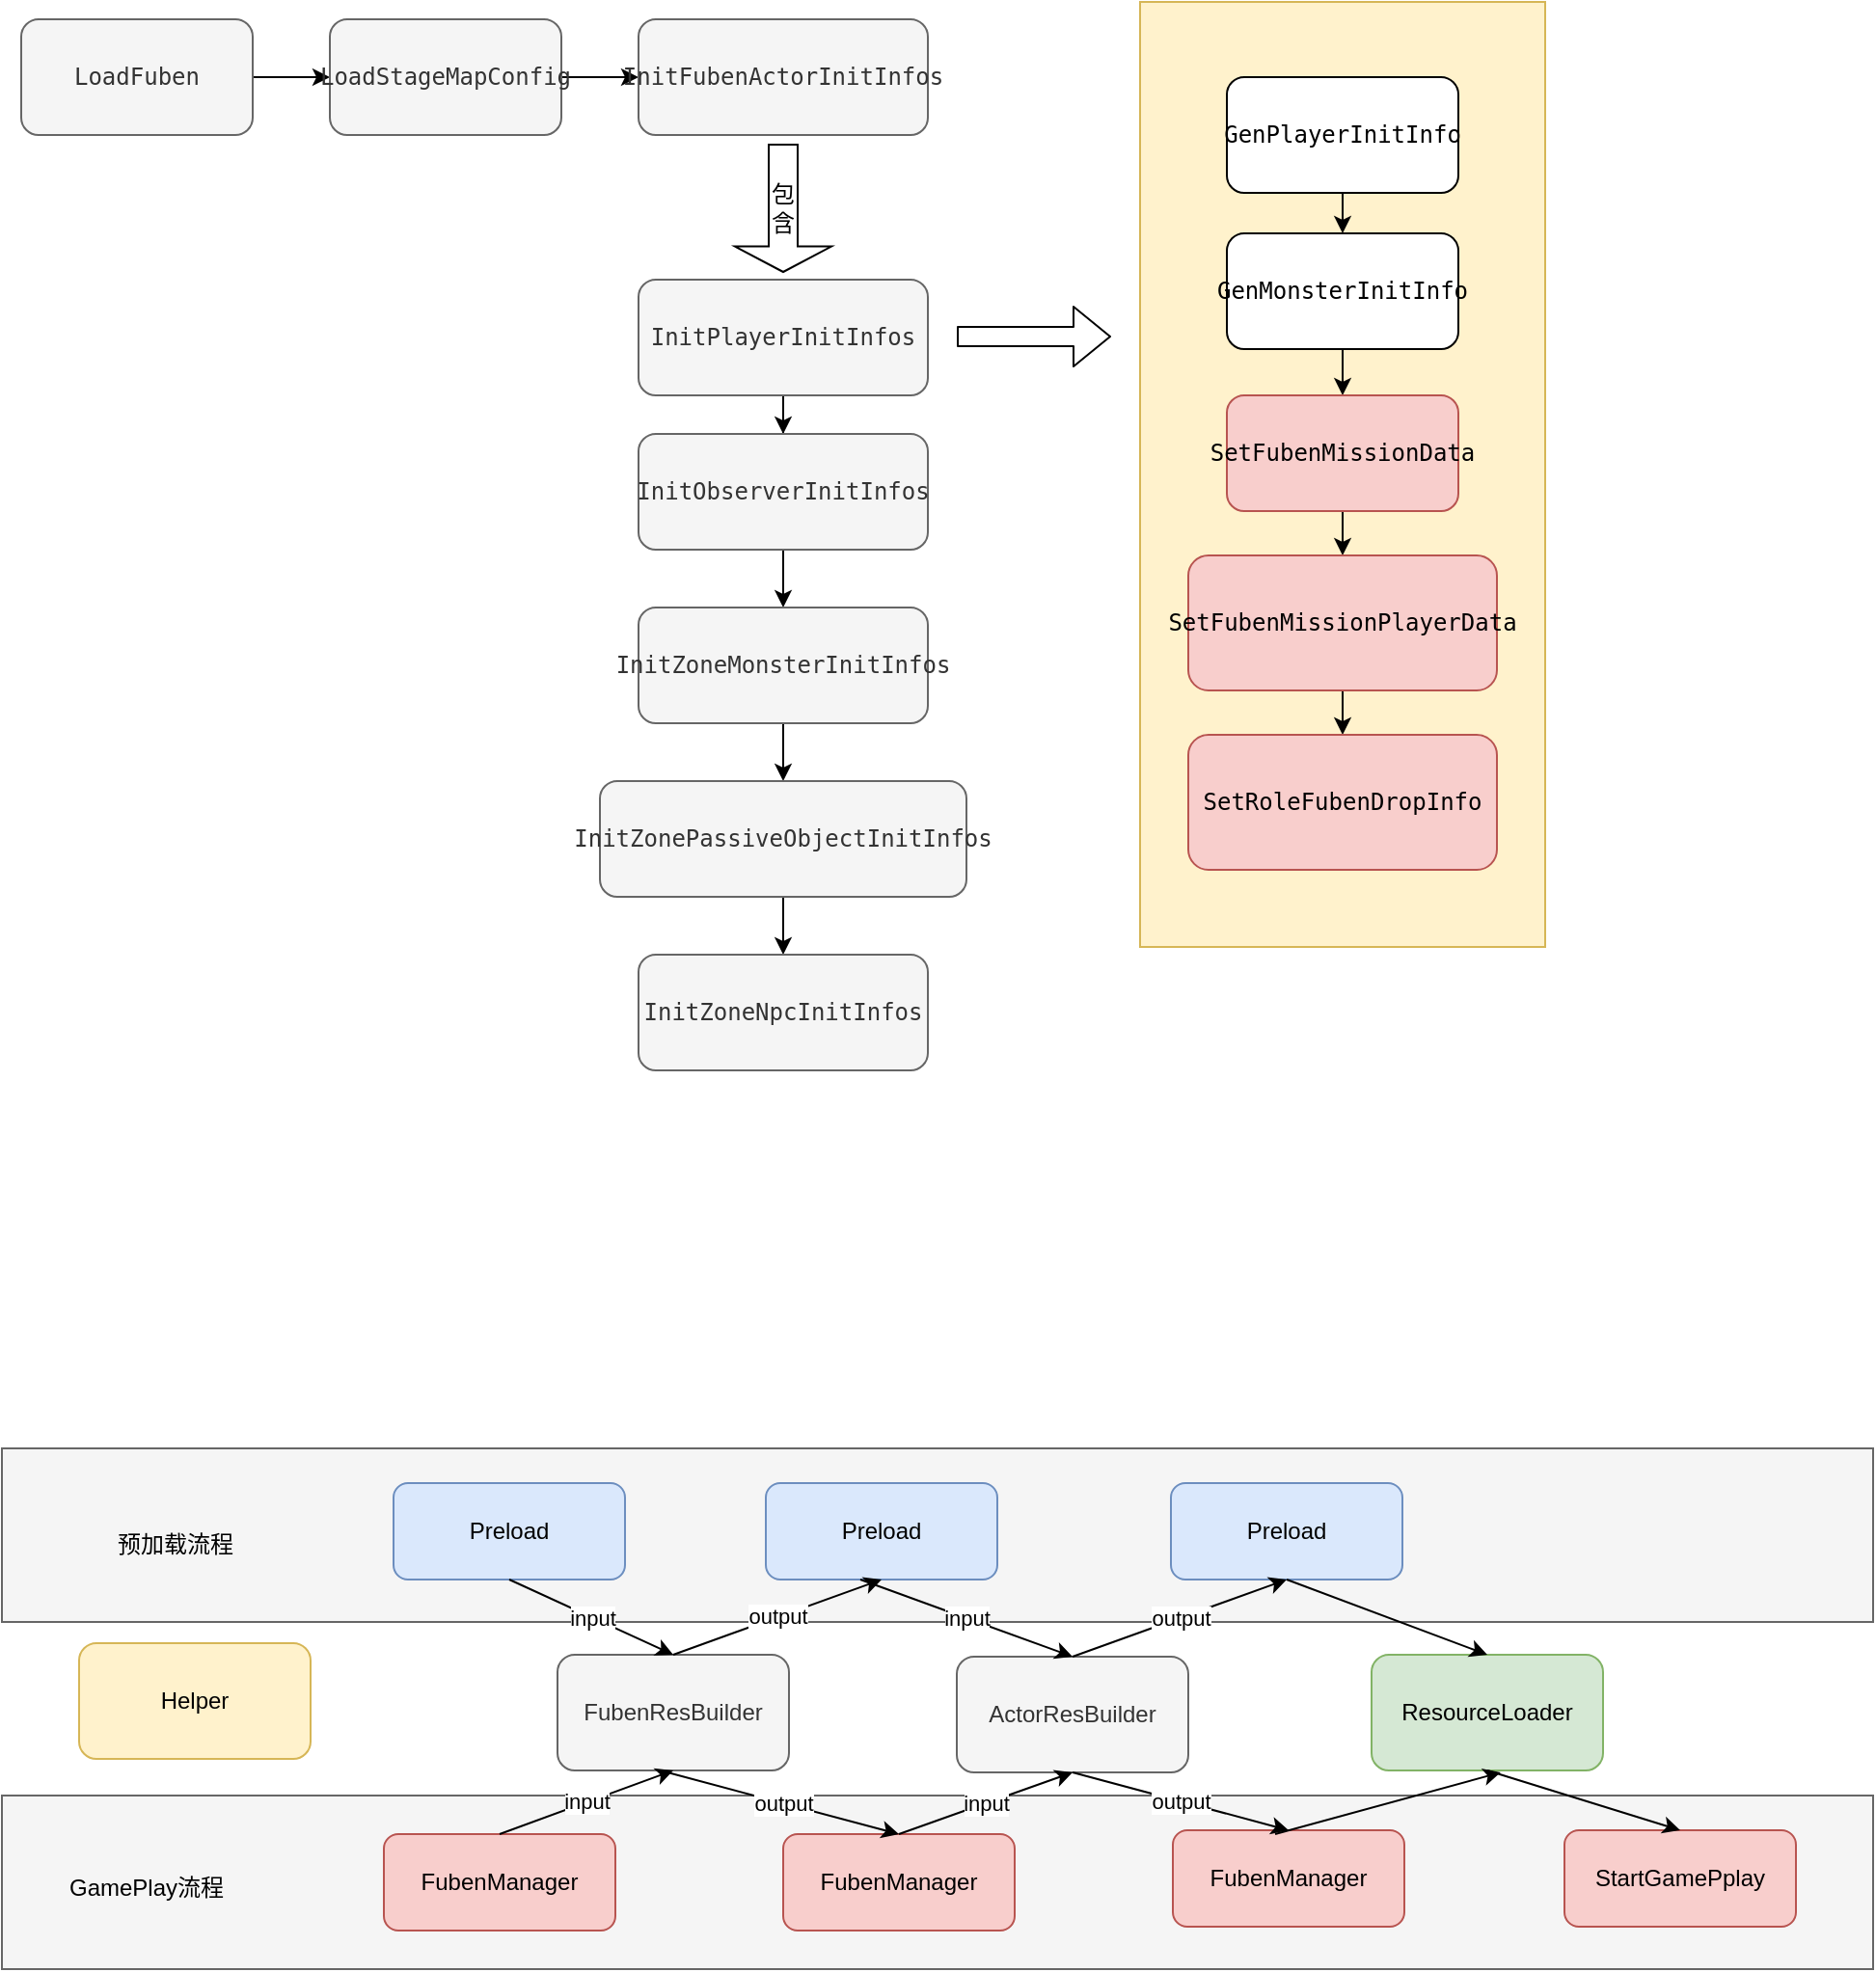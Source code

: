 <mxfile version="10.6.6" type="github"><diagram id="cmW9CTHABoQ3QhNMw0NT" name="第 1 页"><mxGraphModel dx="1394" dy="884" grid="1" gridSize="10" guides="1" tooltips="1" connect="1" arrows="1" fold="1" page="1" pageScale="1" pageWidth="827" pageHeight="1169" math="0" shadow="0"><root><mxCell id="0"/><mxCell id="1" parent="0"/><mxCell id="dbpU8otIZwNwlYAvo4RL-36" value="" style="rounded=0;whiteSpace=wrap;html=1;fillColor=#f5f5f5;strokeColor=#666666;fontColor=#333333;" vertex="1" parent="1"><mxGeometry x="110" y="780" width="970" height="90" as="geometry"/></mxCell><mxCell id="dbpU8otIZwNwlYAvo4RL-34" value="" style="rounded=0;whiteSpace=wrap;html=1;fillColor=#f5f5f5;strokeColor=#666666;fontColor=#333333;" vertex="1" parent="1"><mxGeometry x="110" y="960" width="970" height="90" as="geometry"/></mxCell><mxCell id="pxlNddqRbJU_WXZHfzIK-33" value="" style="rounded=0;whiteSpace=wrap;html=1;fillColor=#fff2cc;strokeColor=#d6b656;" parent="1" vertex="1"><mxGeometry x="700" y="30" width="210" height="490" as="geometry"/></mxCell><mxCell id="pxlNddqRbJU_WXZHfzIK-12" value="" style="edgeStyle=orthogonalEdgeStyle;rounded=0;orthogonalLoop=1;jettySize=auto;html=1;" parent="1" source="pxlNddqRbJU_WXZHfzIK-1" target="pxlNddqRbJU_WXZHfzIK-3" edge="1"><mxGeometry relative="1" as="geometry"/></mxCell><mxCell id="pxlNddqRbJU_WXZHfzIK-1" value="&lt;pre&gt;&lt;span&gt;LoadFuben&lt;/span&gt;&lt;/pre&gt;" style="rounded=1;whiteSpace=wrap;html=1;fillColor=#f5f5f5;strokeColor=#666666;fontColor=#333333;" parent="1" vertex="1"><mxGeometry x="120" y="39" width="120" height="60" as="geometry"/></mxCell><mxCell id="pxlNddqRbJU_WXZHfzIK-13" value="" style="edgeStyle=orthogonalEdgeStyle;rounded=0;orthogonalLoop=1;jettySize=auto;html=1;" parent="1" source="pxlNddqRbJU_WXZHfzIK-3" target="pxlNddqRbJU_WXZHfzIK-4" edge="1"><mxGeometry relative="1" as="geometry"/></mxCell><mxCell id="pxlNddqRbJU_WXZHfzIK-3" value="&lt;pre&gt;&lt;pre&gt;&lt;span&gt;LoadStageMapConfig&lt;/span&gt;&lt;/pre&gt;&lt;/pre&gt;" style="rounded=1;whiteSpace=wrap;html=1;fillColor=#f5f5f5;strokeColor=#666666;fontColor=#333333;" parent="1" vertex="1"><mxGeometry x="280" y="39" width="120" height="60" as="geometry"/></mxCell><mxCell id="pxlNddqRbJU_WXZHfzIK-4" value="&lt;pre&gt;&lt;pre&gt;&lt;pre&gt;&lt;span&gt;InitFubenActorInitInfos&lt;/span&gt;&lt;/pre&gt;&lt;/pre&gt;&lt;/pre&gt;" style="rounded=1;whiteSpace=wrap;html=1;fillColor=#f5f5f5;strokeColor=#666666;fontColor=#333333;" parent="1" vertex="1"><mxGeometry x="440" y="39" width="150" height="60" as="geometry"/></mxCell><mxCell id="pxlNddqRbJU_WXZHfzIK-16" value="" style="edgeStyle=orthogonalEdgeStyle;rounded=0;orthogonalLoop=1;jettySize=auto;html=1;" parent="1" source="pxlNddqRbJU_WXZHfzIK-5" target="pxlNddqRbJU_WXZHfzIK-6" edge="1"><mxGeometry relative="1" as="geometry"/></mxCell><mxCell id="pxlNddqRbJU_WXZHfzIK-5" value="&lt;pre&gt;&lt;pre&gt;&lt;pre&gt;&lt;pre&gt;&lt;span&gt;InitPlayerInitInfos&lt;/span&gt;&lt;/pre&gt;&lt;/pre&gt;&lt;/pre&gt;&lt;/pre&gt;" style="rounded=1;whiteSpace=wrap;html=1;fillColor=#f5f5f5;strokeColor=#666666;fontColor=#333333;" parent="1" vertex="1"><mxGeometry x="440" y="174" width="150" height="60" as="geometry"/></mxCell><mxCell id="pxlNddqRbJU_WXZHfzIK-17" value="" style="edgeStyle=orthogonalEdgeStyle;rounded=0;orthogonalLoop=1;jettySize=auto;html=1;" parent="1" source="pxlNddqRbJU_WXZHfzIK-6" target="pxlNddqRbJU_WXZHfzIK-7" edge="1"><mxGeometry relative="1" as="geometry"/></mxCell><mxCell id="pxlNddqRbJU_WXZHfzIK-6" value="&lt;pre&gt;&lt;pre&gt;&lt;pre&gt;&lt;pre&gt;&lt;pre&gt;&lt;span&gt;InitObserverInitInfos&lt;/span&gt;&lt;/pre&gt;&lt;/pre&gt;&lt;/pre&gt;&lt;/pre&gt;&lt;/pre&gt;" style="rounded=1;whiteSpace=wrap;html=1;fillColor=#f5f5f5;strokeColor=#666666;fontColor=#333333;" parent="1" vertex="1"><mxGeometry x="440" y="254" width="150" height="60" as="geometry"/></mxCell><mxCell id="pxlNddqRbJU_WXZHfzIK-18" value="" style="edgeStyle=orthogonalEdgeStyle;rounded=0;orthogonalLoop=1;jettySize=auto;html=1;" parent="1" source="pxlNddqRbJU_WXZHfzIK-7" target="pxlNddqRbJU_WXZHfzIK-8" edge="1"><mxGeometry relative="1" as="geometry"/></mxCell><mxCell id="pxlNddqRbJU_WXZHfzIK-7" value="&lt;pre&gt;&lt;pre&gt;&lt;pre&gt;&lt;pre&gt;&lt;pre&gt;&lt;pre&gt;&lt;span&gt;InitZoneMonsterInitInfos&lt;/span&gt;&lt;/pre&gt;&lt;/pre&gt;&lt;/pre&gt;&lt;/pre&gt;&lt;/pre&gt;&lt;/pre&gt;" style="rounded=1;whiteSpace=wrap;html=1;fillColor=#f5f5f5;strokeColor=#666666;fontColor=#333333;" parent="1" vertex="1"><mxGeometry x="440" y="344" width="150" height="60" as="geometry"/></mxCell><mxCell id="pxlNddqRbJU_WXZHfzIK-19" value="" style="edgeStyle=orthogonalEdgeStyle;rounded=0;orthogonalLoop=1;jettySize=auto;html=1;" parent="1" source="pxlNddqRbJU_WXZHfzIK-8" target="pxlNddqRbJU_WXZHfzIK-9" edge="1"><mxGeometry relative="1" as="geometry"/></mxCell><mxCell id="pxlNddqRbJU_WXZHfzIK-8" value="&lt;pre&gt;&lt;pre&gt;&lt;pre&gt;&lt;pre&gt;&lt;pre&gt;&lt;pre&gt;&lt;pre&gt;&lt;span&gt;InitZonePassiveObjectInitInfos&lt;/span&gt;&lt;/pre&gt;&lt;/pre&gt;&lt;/pre&gt;&lt;/pre&gt;&lt;/pre&gt;&lt;/pre&gt;&lt;/pre&gt;" style="rounded=1;whiteSpace=wrap;html=1;fillColor=#f5f5f5;strokeColor=#666666;fontColor=#333333;" parent="1" vertex="1"><mxGeometry x="420" y="434" width="190" height="60" as="geometry"/></mxCell><mxCell id="pxlNddqRbJU_WXZHfzIK-9" value="&lt;pre&gt;&lt;pre&gt;&lt;pre&gt;&lt;pre&gt;&lt;pre&gt;&lt;pre&gt;&lt;pre&gt;&lt;pre&gt;&lt;span&gt;InitZoneNpcInitInfos&lt;/span&gt;&lt;/pre&gt;&lt;/pre&gt;&lt;/pre&gt;&lt;/pre&gt;&lt;/pre&gt;&lt;/pre&gt;&lt;/pre&gt;&lt;/pre&gt;" style="rounded=1;whiteSpace=wrap;html=1;fillColor=#f5f5f5;strokeColor=#666666;fontColor=#333333;" parent="1" vertex="1"><mxGeometry x="440" y="524" width="150" height="60" as="geometry"/></mxCell><mxCell id="pxlNddqRbJU_WXZHfzIK-20" value="包&lt;br&gt;含" style="shape=singleArrow;direction=south;whiteSpace=wrap;html=1;" parent="1" vertex="1"><mxGeometry x="490" y="104" width="50" height="66" as="geometry"/></mxCell><mxCell id="pxlNddqRbJU_WXZHfzIK-27" value="" style="edgeStyle=orthogonalEdgeStyle;rounded=0;orthogonalLoop=1;jettySize=auto;html=1;" parent="1" source="pxlNddqRbJU_WXZHfzIK-22" target="pxlNddqRbJU_WXZHfzIK-23" edge="1"><mxGeometry relative="1" as="geometry"/></mxCell><mxCell id="pxlNddqRbJU_WXZHfzIK-22" value="&lt;pre&gt;&lt;span&gt;GenPlayerInitInfo&lt;/span&gt;&lt;/pre&gt;" style="rounded=1;whiteSpace=wrap;html=1;" parent="1" vertex="1"><mxGeometry x="745" y="69" width="120" height="60" as="geometry"/></mxCell><mxCell id="pxlNddqRbJU_WXZHfzIK-28" value="" style="edgeStyle=orthogonalEdgeStyle;rounded=0;orthogonalLoop=1;jettySize=auto;html=1;" parent="1" source="pxlNddqRbJU_WXZHfzIK-23" target="pxlNddqRbJU_WXZHfzIK-24" edge="1"><mxGeometry relative="1" as="geometry"/></mxCell><mxCell id="pxlNddqRbJU_WXZHfzIK-23" value="&lt;pre&gt;&lt;pre&gt;GenMonsterInitInfo&lt;/pre&gt;&lt;/pre&gt;" style="rounded=1;whiteSpace=wrap;html=1;" parent="1" vertex="1"><mxGeometry x="745" y="150" width="120" height="60" as="geometry"/></mxCell><mxCell id="pxlNddqRbJU_WXZHfzIK-29" value="" style="edgeStyle=orthogonalEdgeStyle;rounded=0;orthogonalLoop=1;jettySize=auto;html=1;" parent="1" source="pxlNddqRbJU_WXZHfzIK-24" target="pxlNddqRbJU_WXZHfzIK-25" edge="1"><mxGeometry relative="1" as="geometry"/></mxCell><mxCell id="pxlNddqRbJU_WXZHfzIK-24" value="&lt;pre&gt;&lt;pre&gt;&lt;pre&gt;&lt;span&gt;SetFubenMissionData&lt;/span&gt;&lt;/pre&gt;&lt;/pre&gt;&lt;/pre&gt;" style="rounded=1;whiteSpace=wrap;html=1;fillColor=#f8cecc;strokeColor=#b85450;" parent="1" vertex="1"><mxGeometry x="745" y="234" width="120" height="60" as="geometry"/></mxCell><mxCell id="pxlNddqRbJU_WXZHfzIK-30" value="" style="edgeStyle=orthogonalEdgeStyle;rounded=0;orthogonalLoop=1;jettySize=auto;html=1;" parent="1" source="pxlNddqRbJU_WXZHfzIK-25" target="pxlNddqRbJU_WXZHfzIK-26" edge="1"><mxGeometry relative="1" as="geometry"/></mxCell><mxCell id="pxlNddqRbJU_WXZHfzIK-25" value="&lt;pre&gt;&lt;pre&gt;&lt;pre&gt;&lt;pre&gt;SetFubenMissionPlayerData&lt;/pre&gt;&lt;/pre&gt;&lt;/pre&gt;&lt;/pre&gt;" style="rounded=1;whiteSpace=wrap;html=1;fillColor=#f8cecc;strokeColor=#b85450;" parent="1" vertex="1"><mxGeometry x="725" y="317" width="160" height="70" as="geometry"/></mxCell><mxCell id="pxlNddqRbJU_WXZHfzIK-26" value="&lt;pre&gt;&lt;pre&gt;&lt;pre&gt;&lt;pre&gt;&lt;pre&gt;&lt;span&gt;SetRoleFubenDropInfo&lt;/span&gt;&lt;/pre&gt;&lt;/pre&gt;&lt;/pre&gt;&lt;/pre&gt;&lt;/pre&gt;" style="rounded=1;whiteSpace=wrap;html=1;fillColor=#f8cecc;strokeColor=#b85450;" parent="1" vertex="1"><mxGeometry x="725" y="410" width="160" height="70" as="geometry"/></mxCell><mxCell id="pxlNddqRbJU_WXZHfzIK-31" value="" style="shape=flexArrow;endArrow=classic;html=1;" parent="1" edge="1"><mxGeometry width="50" height="50" relative="1" as="geometry"><mxPoint x="605" y="203.5" as="sourcePoint"/><mxPoint x="685" y="203.5" as="targetPoint"/></mxGeometry></mxCell><mxCell id="dbpU8otIZwNwlYAvo4RL-1" value="Preload" style="rounded=1;whiteSpace=wrap;html=1;fillColor=#dae8fc;strokeColor=#6c8ebf;" vertex="1" parent="1"><mxGeometry x="313" y="798" width="120" height="50" as="geometry"/></mxCell><mxCell id="dbpU8otIZwNwlYAvo4RL-2" value="FubenResBuilder" style="rounded=1;whiteSpace=wrap;html=1;fillColor=#f5f5f5;strokeColor=#666666;fontColor=#333333;" vertex="1" parent="1"><mxGeometry x="398" y="887" width="120" height="60" as="geometry"/></mxCell><mxCell id="dbpU8otIZwNwlYAvo4RL-3" value="FubenManager" style="rounded=1;whiteSpace=wrap;html=1;fillColor=#f8cecc;strokeColor=#b85450;" vertex="1" parent="1"><mxGeometry x="308" y="980" width="120" height="50" as="geometry"/></mxCell><mxCell id="dbpU8otIZwNwlYAvo4RL-11" value="FubenManager" style="rounded=1;whiteSpace=wrap;html=1;fillColor=#f8cecc;strokeColor=#b85450;" vertex="1" parent="1"><mxGeometry x="515" y="980" width="120" height="50" as="geometry"/></mxCell><mxCell id="dbpU8otIZwNwlYAvo4RL-13" value="FubenManager" style="rounded=1;whiteSpace=wrap;html=1;fillColor=#f8cecc;strokeColor=#b85450;" vertex="1" parent="1"><mxGeometry x="717" y="978" width="120" height="50" as="geometry"/></mxCell><mxCell id="dbpU8otIZwNwlYAvo4RL-4" value="ActorResBuilder&lt;br&gt;" style="rounded=1;whiteSpace=wrap;html=1;fillColor=#f5f5f5;strokeColor=#666666;fontColor=#333333;" vertex="1" parent="1"><mxGeometry x="605" y="888" width="120" height="60" as="geometry"/></mxCell><mxCell id="dbpU8otIZwNwlYAvo4RL-5" value="Helper" style="rounded=1;whiteSpace=wrap;html=1;fillColor=#fff2cc;strokeColor=#d6b656;" vertex="1" parent="1"><mxGeometry x="150" y="881" width="120" height="60" as="geometry"/></mxCell><mxCell id="dbpU8otIZwNwlYAvo4RL-6" value="Preload" style="rounded=1;whiteSpace=wrap;html=1;fillColor=#dae8fc;strokeColor=#6c8ebf;" vertex="1" parent="1"><mxGeometry x="506" y="798" width="120" height="50" as="geometry"/></mxCell><mxCell id="dbpU8otIZwNwlYAvo4RL-7" value="Preload" style="rounded=1;whiteSpace=wrap;html=1;fillColor=#dae8fc;strokeColor=#6c8ebf;" vertex="1" parent="1"><mxGeometry x="716" y="798" width="120" height="50" as="geometry"/></mxCell><mxCell id="dbpU8otIZwNwlYAvo4RL-16" value="input" style="endArrow=classic;html=1;exitX=0.5;exitY=1;exitDx=0;exitDy=0;entryX=0.5;entryY=0;entryDx=0;entryDy=0;" edge="1" parent="1" source="dbpU8otIZwNwlYAvo4RL-1" target="dbpU8otIZwNwlYAvo4RL-2"><mxGeometry width="50" height="50" relative="1" as="geometry"><mxPoint x="215" y="1098" as="sourcePoint"/><mxPoint x="265" y="1048" as="targetPoint"/></mxGeometry></mxCell><mxCell id="dbpU8otIZwNwlYAvo4RL-18" value="output" style="endArrow=classic;html=1;exitX=0.5;exitY=0;exitDx=0;exitDy=0;entryX=0.5;entryY=1;entryDx=0;entryDy=0;" edge="1" parent="1" source="dbpU8otIZwNwlYAvo4RL-2" target="dbpU8otIZwNwlYAvo4RL-6"><mxGeometry width="50" height="50" relative="1" as="geometry"><mxPoint x="255" y="1118" as="sourcePoint"/><mxPoint x="305" y="1068" as="targetPoint"/></mxGeometry></mxCell><mxCell id="dbpU8otIZwNwlYAvo4RL-20" value="input" style="endArrow=classic;html=1;entryX=0.5;entryY=0;entryDx=0;entryDy=0;" edge="1" parent="1" target="dbpU8otIZwNwlYAvo4RL-4"><mxGeometry width="50" height="50" relative="1" as="geometry"><mxPoint x="555" y="848" as="sourcePoint"/><mxPoint x="615" y="848" as="targetPoint"/></mxGeometry></mxCell><mxCell id="dbpU8otIZwNwlYAvo4RL-21" value="output" style="endArrow=classic;html=1;exitX=0.5;exitY=0;exitDx=0;exitDy=0;entryX=0.5;entryY=1;entryDx=0;entryDy=0;" edge="1" parent="1" source="dbpU8otIZwNwlYAvo4RL-4" target="dbpU8otIZwNwlYAvo4RL-7"><mxGeometry width="50" height="50" relative="1" as="geometry"><mxPoint x="465" y="898" as="sourcePoint"/><mxPoint x="575" y="858" as="targetPoint"/></mxGeometry></mxCell><mxCell id="dbpU8otIZwNwlYAvo4RL-22" value="input" style="endArrow=classic;html=1;exitX=0.5;exitY=0;exitDx=0;exitDy=0;entryX=0.5;entryY=1;entryDx=0;entryDy=0;" edge="1" parent="1" source="dbpU8otIZwNwlYAvo4RL-3" target="dbpU8otIZwNwlYAvo4RL-2"><mxGeometry width="50" height="50" relative="1" as="geometry"><mxPoint x="435" y="1128" as="sourcePoint"/><mxPoint x="485" y="1078" as="targetPoint"/></mxGeometry></mxCell><mxCell id="dbpU8otIZwNwlYAvo4RL-23" value="input" style="endArrow=classic;html=1;exitX=0.5;exitY=0;exitDx=0;exitDy=0;entryX=0.5;entryY=1;entryDx=0;entryDy=0;" edge="1" parent="1" source="dbpU8otIZwNwlYAvo4RL-11" target="dbpU8otIZwNwlYAvo4RL-4"><mxGeometry width="50" height="50" relative="1" as="geometry"><mxPoint x="385" y="988" as="sourcePoint"/><mxPoint x="465" y="958" as="targetPoint"/></mxGeometry></mxCell><mxCell id="dbpU8otIZwNwlYAvo4RL-24" value="output" style="endArrow=classic;html=1;entryX=0.5;entryY=0;entryDx=0;entryDy=0;" edge="1" parent="1" target="dbpU8otIZwNwlYAvo4RL-11"><mxGeometry width="50" height="50" relative="1" as="geometry"><mxPoint x="455" y="948" as="sourcePoint"/><mxPoint x="565" y="1058" as="targetPoint"/></mxGeometry></mxCell><mxCell id="dbpU8otIZwNwlYAvo4RL-25" value="output" style="endArrow=classic;html=1;entryX=0.5;entryY=0;entryDx=0;entryDy=0;exitX=0.5;exitY=1;exitDx=0;exitDy=0;" edge="1" parent="1" source="dbpU8otIZwNwlYAvo4RL-4" target="dbpU8otIZwNwlYAvo4RL-13"><mxGeometry width="50" height="50" relative="1" as="geometry"><mxPoint x="465" y="958" as="sourcePoint"/><mxPoint x="585" y="988" as="targetPoint"/></mxGeometry></mxCell><mxCell id="dbpU8otIZwNwlYAvo4RL-26" value="StartGamePplay" style="rounded=1;whiteSpace=wrap;html=1;fillColor=#f8cecc;strokeColor=#b85450;" vertex="1" parent="1"><mxGeometry x="920" y="978" width="120" height="50" as="geometry"/></mxCell><mxCell id="dbpU8otIZwNwlYAvo4RL-29" value="ResourceLoader" style="rounded=1;whiteSpace=wrap;html=1;fillColor=#d5e8d4;strokeColor=#82b366;" vertex="1" parent="1"><mxGeometry x="820" y="887" width="120" height="60" as="geometry"/></mxCell><mxCell id="dbpU8otIZwNwlYAvo4RL-30" value="" style="endArrow=classic;html=1;exitX=0.5;exitY=1;exitDx=0;exitDy=0;entryX=0.5;entryY=0;entryDx=0;entryDy=0;" edge="1" parent="1" source="dbpU8otIZwNwlYAvo4RL-7" target="dbpU8otIZwNwlYAvo4RL-29"><mxGeometry width="50" height="50" relative="1" as="geometry"><mxPoint x="860" y="1090" as="sourcePoint"/><mxPoint x="910" y="1040" as="targetPoint"/></mxGeometry></mxCell><mxCell id="dbpU8otIZwNwlYAvo4RL-31" value="" style="endArrow=classic;html=1;entryX=0.558;entryY=1.017;entryDx=0;entryDy=0;entryPerimeter=0;" edge="1" parent="1" target="dbpU8otIZwNwlYAvo4RL-29"><mxGeometry width="50" height="50" relative="1" as="geometry"><mxPoint x="770" y="980" as="sourcePoint"/><mxPoint x="950" y="1060" as="targetPoint"/></mxGeometry></mxCell><mxCell id="dbpU8otIZwNwlYAvo4RL-32" value="" style="endArrow=classic;html=1;exitX=0.5;exitY=1;exitDx=0;exitDy=0;entryX=0.5;entryY=0;entryDx=0;entryDy=0;" edge="1" parent="1" source="dbpU8otIZwNwlYAvo4RL-29" target="dbpU8otIZwNwlYAvo4RL-26"><mxGeometry width="50" height="50" relative="1" as="geometry"><mxPoint x="1110" y="1120" as="sourcePoint"/><mxPoint x="1160" y="1070" as="targetPoint"/></mxGeometry></mxCell><mxCell id="dbpU8otIZwNwlYAvo4RL-35" value="GamePlay流程" style="text;html=1;strokeColor=none;fillColor=none;align=center;verticalAlign=middle;whiteSpace=wrap;rounded=0;" vertex="1" parent="1"><mxGeometry x="140" y="995" width="90" height="25" as="geometry"/></mxCell><mxCell id="dbpU8otIZwNwlYAvo4RL-37" value="预加载流程" style="text;html=1;strokeColor=none;fillColor=none;align=center;verticalAlign=middle;whiteSpace=wrap;rounded=0;" vertex="1" parent="1"><mxGeometry x="160" y="820" width="80" height="20" as="geometry"/></mxCell></root></mxGraphModel></diagram></mxfile>